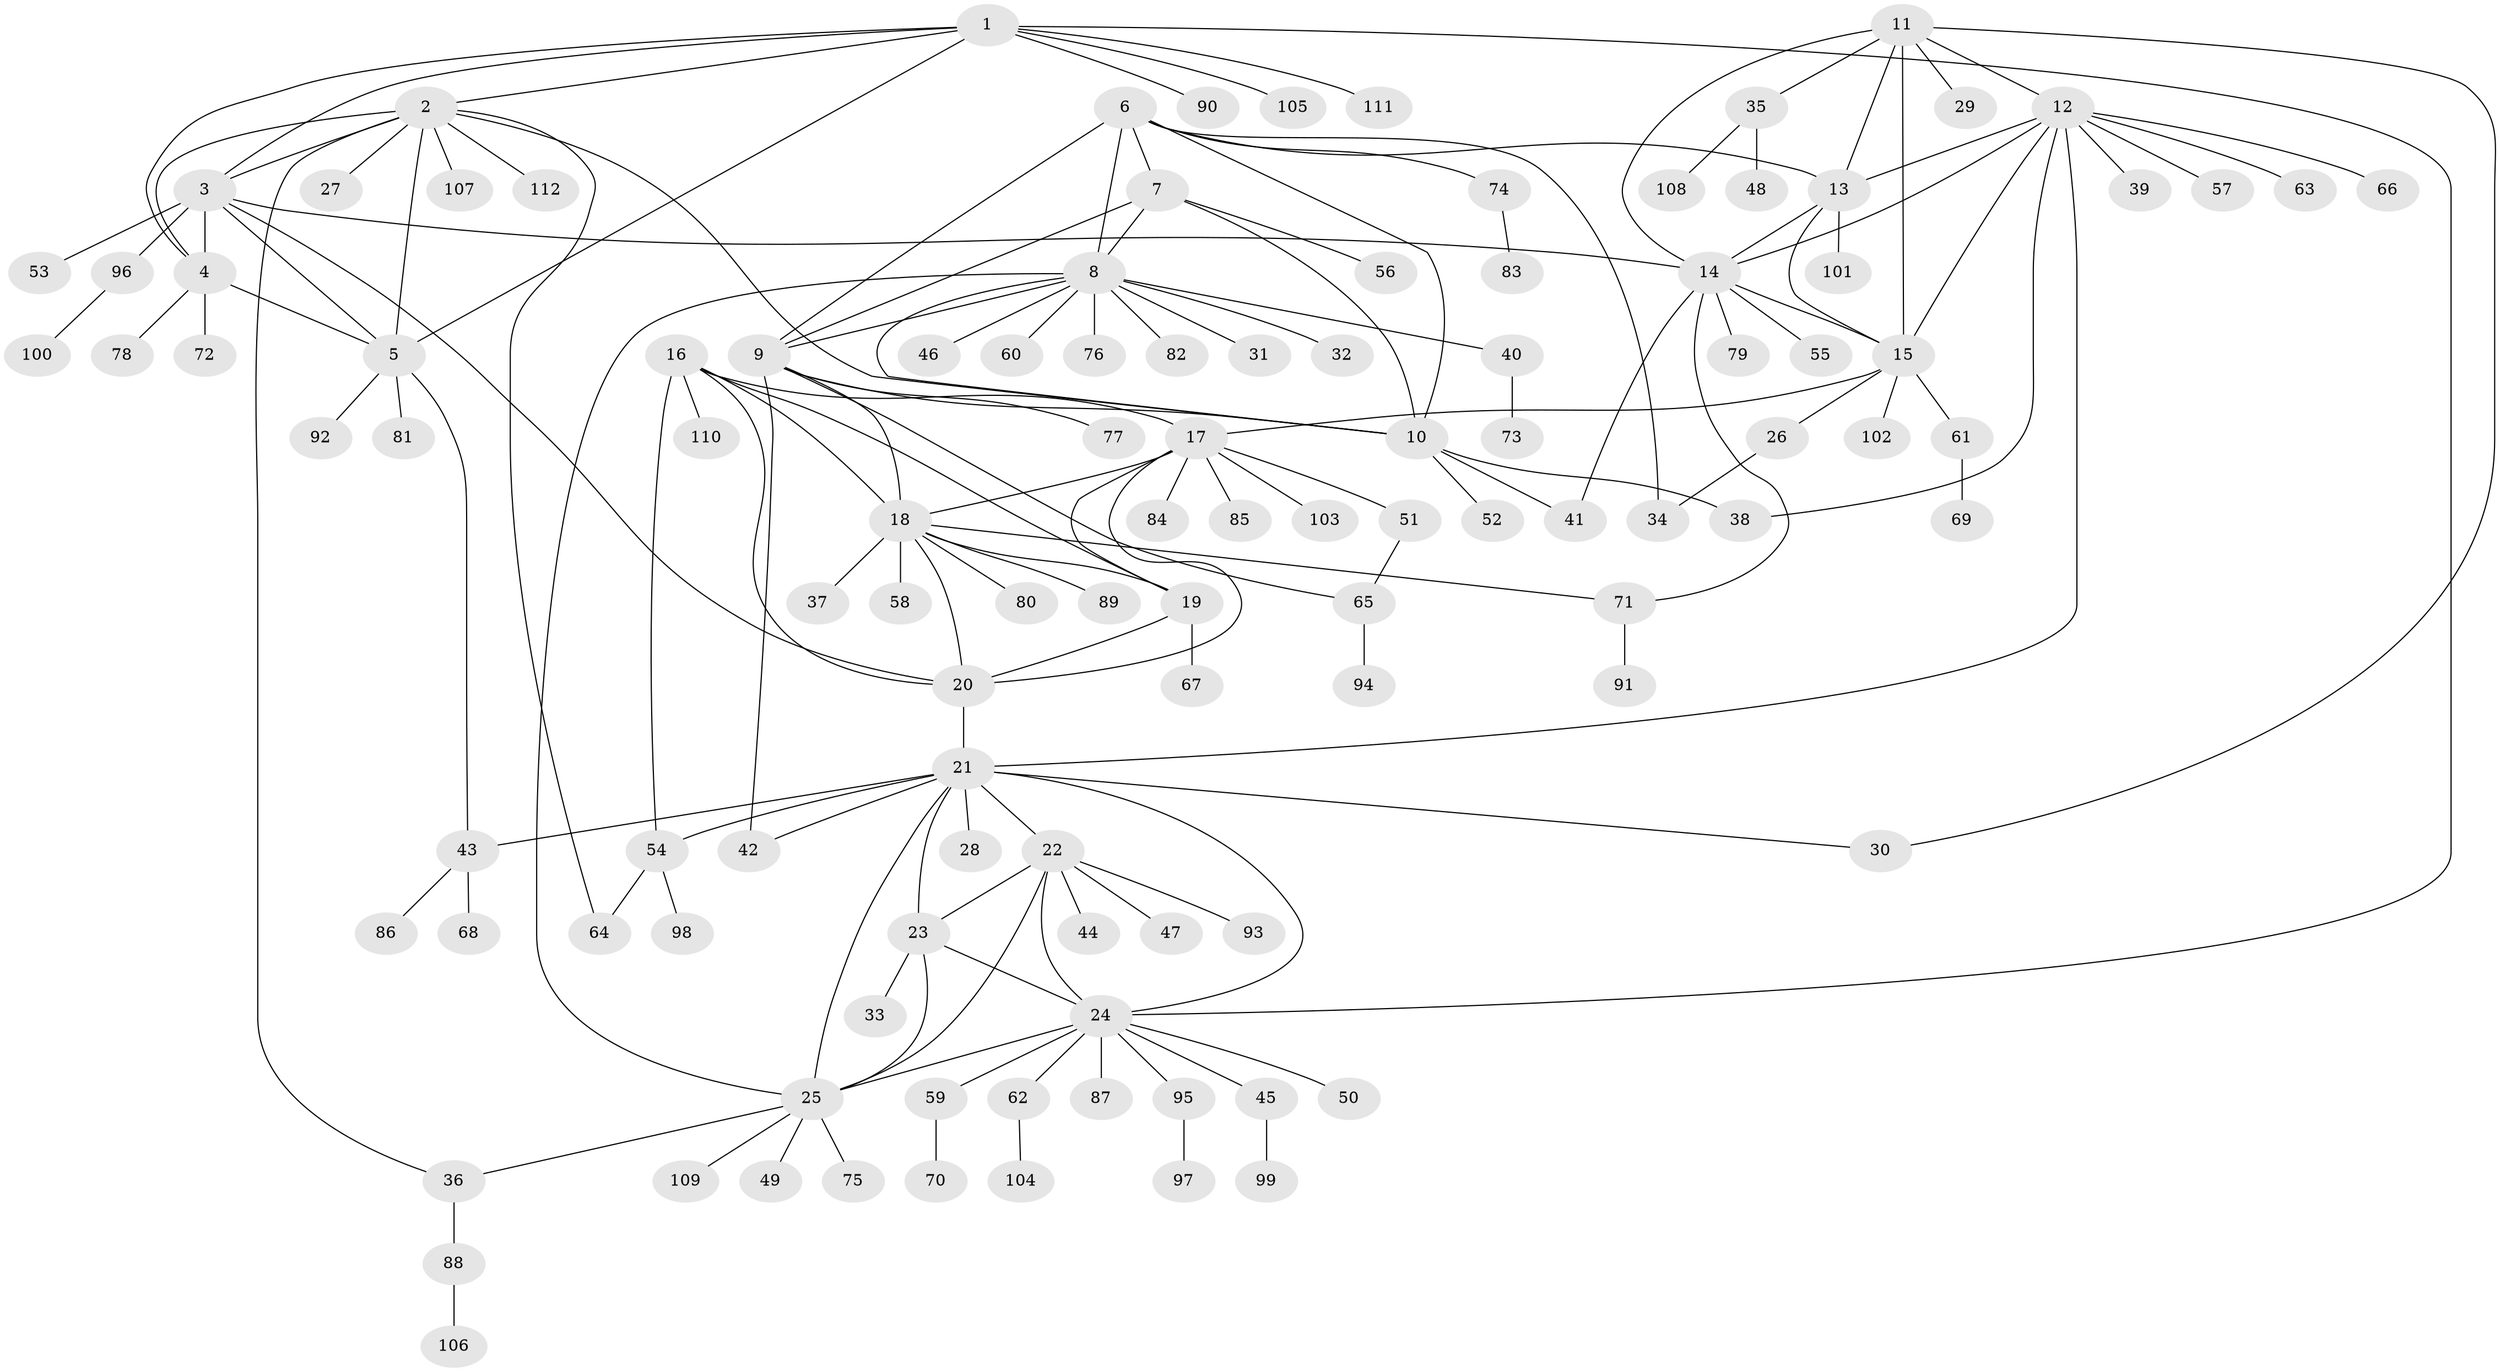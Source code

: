 // Generated by graph-tools (version 1.1) at 2025/16/03/09/25 04:16:02]
// undirected, 112 vertices, 158 edges
graph export_dot {
graph [start="1"]
  node [color=gray90,style=filled];
  1;
  2;
  3;
  4;
  5;
  6;
  7;
  8;
  9;
  10;
  11;
  12;
  13;
  14;
  15;
  16;
  17;
  18;
  19;
  20;
  21;
  22;
  23;
  24;
  25;
  26;
  27;
  28;
  29;
  30;
  31;
  32;
  33;
  34;
  35;
  36;
  37;
  38;
  39;
  40;
  41;
  42;
  43;
  44;
  45;
  46;
  47;
  48;
  49;
  50;
  51;
  52;
  53;
  54;
  55;
  56;
  57;
  58;
  59;
  60;
  61;
  62;
  63;
  64;
  65;
  66;
  67;
  68;
  69;
  70;
  71;
  72;
  73;
  74;
  75;
  76;
  77;
  78;
  79;
  80;
  81;
  82;
  83;
  84;
  85;
  86;
  87;
  88;
  89;
  90;
  91;
  92;
  93;
  94;
  95;
  96;
  97;
  98;
  99;
  100;
  101;
  102;
  103;
  104;
  105;
  106;
  107;
  108;
  109;
  110;
  111;
  112;
  1 -- 2;
  1 -- 3;
  1 -- 4;
  1 -- 5;
  1 -- 24;
  1 -- 90;
  1 -- 105;
  1 -- 111;
  2 -- 3;
  2 -- 4;
  2 -- 5;
  2 -- 10;
  2 -- 27;
  2 -- 36;
  2 -- 64;
  2 -- 107;
  2 -- 112;
  3 -- 4;
  3 -- 5;
  3 -- 14;
  3 -- 20;
  3 -- 53;
  3 -- 96;
  4 -- 5;
  4 -- 72;
  4 -- 78;
  5 -- 43;
  5 -- 81;
  5 -- 92;
  6 -- 7;
  6 -- 8;
  6 -- 9;
  6 -- 10;
  6 -- 13;
  6 -- 34;
  6 -- 74;
  7 -- 8;
  7 -- 9;
  7 -- 10;
  7 -- 56;
  8 -- 9;
  8 -- 10;
  8 -- 25;
  8 -- 31;
  8 -- 32;
  8 -- 40;
  8 -- 46;
  8 -- 60;
  8 -- 76;
  8 -- 82;
  9 -- 10;
  9 -- 18;
  9 -- 42;
  9 -- 65;
  9 -- 77;
  10 -- 38;
  10 -- 41;
  10 -- 52;
  11 -- 12;
  11 -- 13;
  11 -- 14;
  11 -- 15;
  11 -- 29;
  11 -- 30;
  11 -- 35;
  12 -- 13;
  12 -- 14;
  12 -- 15;
  12 -- 21;
  12 -- 38;
  12 -- 39;
  12 -- 57;
  12 -- 63;
  12 -- 66;
  13 -- 14;
  13 -- 15;
  13 -- 101;
  14 -- 15;
  14 -- 41;
  14 -- 55;
  14 -- 71;
  14 -- 79;
  15 -- 17;
  15 -- 26;
  15 -- 61;
  15 -- 102;
  16 -- 17;
  16 -- 18;
  16 -- 19;
  16 -- 20;
  16 -- 54;
  16 -- 110;
  17 -- 18;
  17 -- 19;
  17 -- 20;
  17 -- 51;
  17 -- 84;
  17 -- 85;
  17 -- 103;
  18 -- 19;
  18 -- 20;
  18 -- 37;
  18 -- 58;
  18 -- 71;
  18 -- 80;
  18 -- 89;
  19 -- 20;
  19 -- 67;
  20 -- 21;
  21 -- 22;
  21 -- 23;
  21 -- 24;
  21 -- 25;
  21 -- 28;
  21 -- 30;
  21 -- 42;
  21 -- 43;
  21 -- 54;
  22 -- 23;
  22 -- 24;
  22 -- 25;
  22 -- 44;
  22 -- 47;
  22 -- 93;
  23 -- 24;
  23 -- 25;
  23 -- 33;
  24 -- 25;
  24 -- 45;
  24 -- 50;
  24 -- 59;
  24 -- 62;
  24 -- 87;
  24 -- 95;
  25 -- 36;
  25 -- 49;
  25 -- 75;
  25 -- 109;
  26 -- 34;
  35 -- 48;
  35 -- 108;
  36 -- 88;
  40 -- 73;
  43 -- 68;
  43 -- 86;
  45 -- 99;
  51 -- 65;
  54 -- 64;
  54 -- 98;
  59 -- 70;
  61 -- 69;
  62 -- 104;
  65 -- 94;
  71 -- 91;
  74 -- 83;
  88 -- 106;
  95 -- 97;
  96 -- 100;
}
